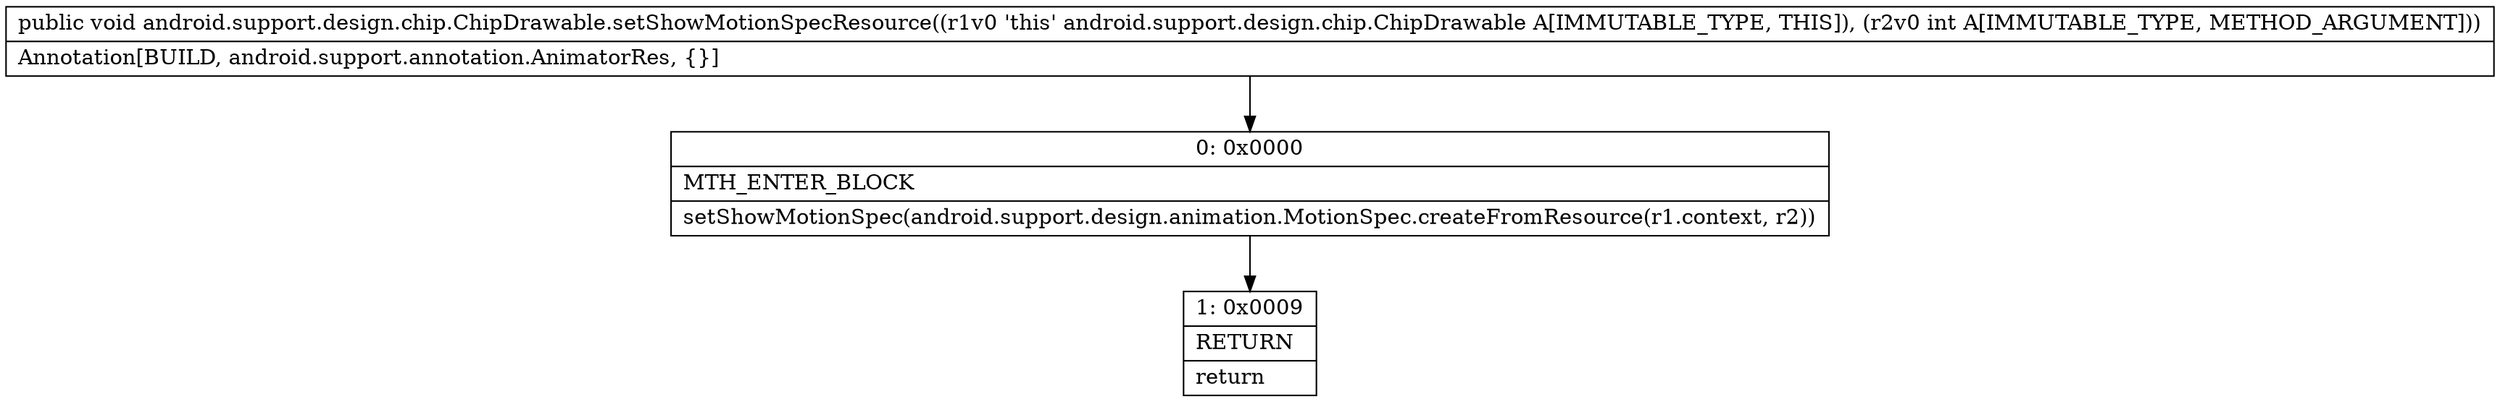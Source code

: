 digraph "CFG forandroid.support.design.chip.ChipDrawable.setShowMotionSpecResource(I)V" {
Node_0 [shape=record,label="{0\:\ 0x0000|MTH_ENTER_BLOCK\l|setShowMotionSpec(android.support.design.animation.MotionSpec.createFromResource(r1.context, r2))\l}"];
Node_1 [shape=record,label="{1\:\ 0x0009|RETURN\l|return\l}"];
MethodNode[shape=record,label="{public void android.support.design.chip.ChipDrawable.setShowMotionSpecResource((r1v0 'this' android.support.design.chip.ChipDrawable A[IMMUTABLE_TYPE, THIS]), (r2v0 int A[IMMUTABLE_TYPE, METHOD_ARGUMENT]))  | Annotation[BUILD, android.support.annotation.AnimatorRes, \{\}]\l}"];
MethodNode -> Node_0;
Node_0 -> Node_1;
}

